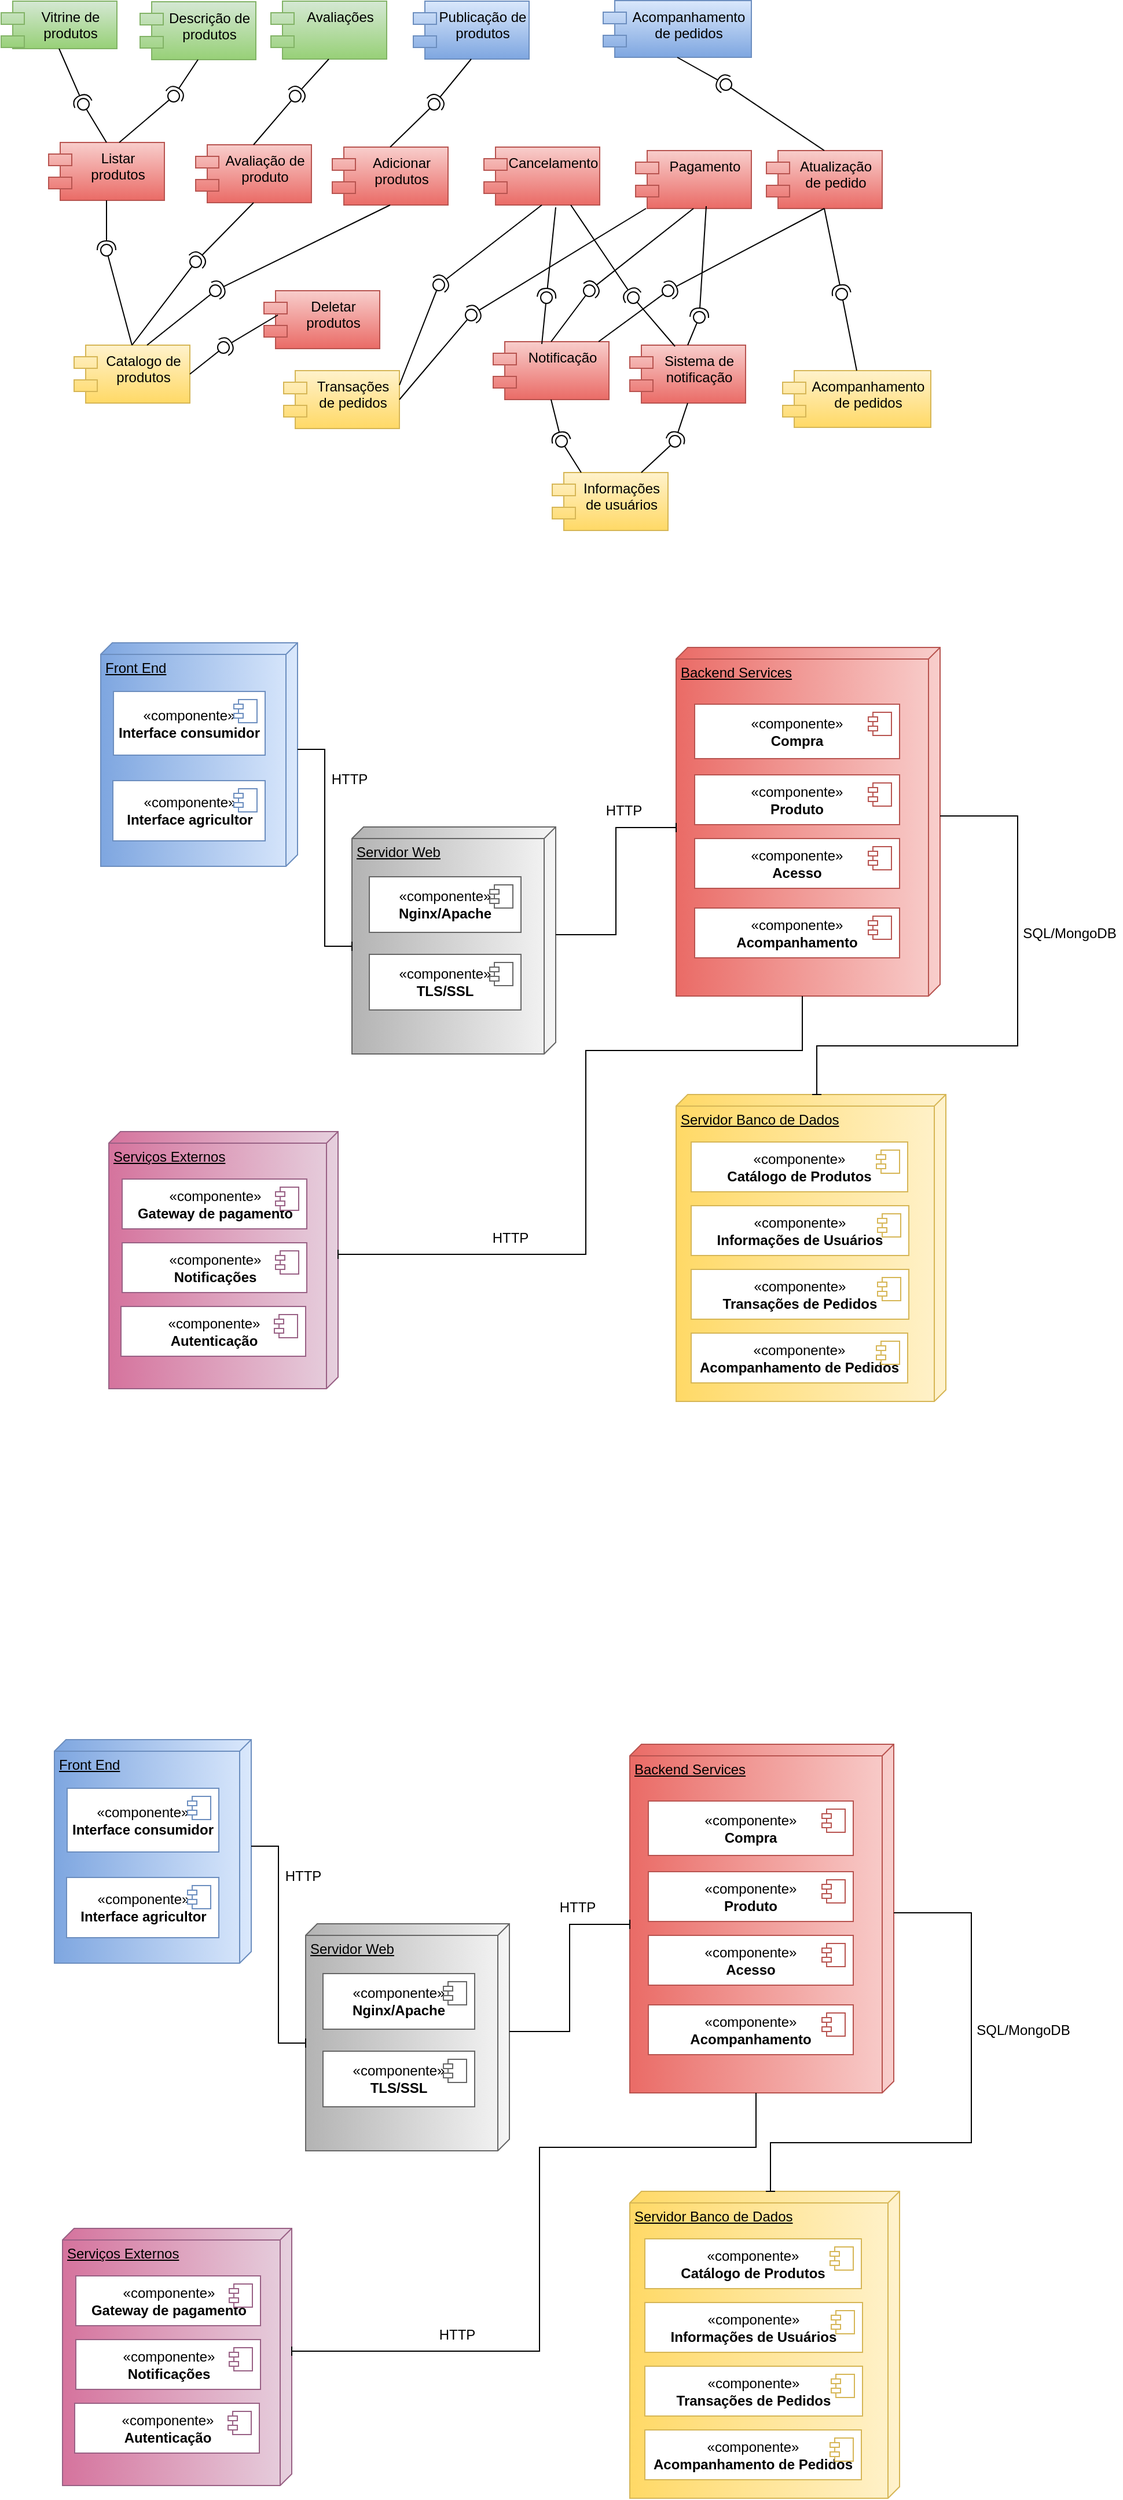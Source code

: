 <mxfile version="24.8.0">
  <diagram name="Página-1" id="Q1GDpHMXebuc5FLrC5qu">
    <mxGraphModel dx="1800" dy="1153" grid="0" gridSize="10" guides="1" tooltips="1" connect="1" arrows="1" fold="1" page="0" pageScale="1" pageWidth="827" pageHeight="1169" math="0" shadow="0">
      <root>
        <mxCell id="0" />
        <mxCell id="1" parent="0" />
        <mxCell id="FEOklc6rQLizEAP5TzJY-3" value="Vitrine de produtos" style="shape=module;align=left;spacingLeft=20;align=center;verticalAlign=top;whiteSpace=wrap;html=1;fillColor=#d5e8d4;strokeColor=#82b366;gradientColor=#97d077;" parent="1" vertex="1">
          <mxGeometry x="-263" y="-15" width="100" height="41" as="geometry" />
        </mxCell>
        <mxCell id="FEOklc6rQLizEAP5TzJY-4" value="Descrição de produtos" style="shape=module;align=left;spacingLeft=20;align=center;verticalAlign=top;whiteSpace=wrap;html=1;fillColor=#d5e8d4;strokeColor=#82b366;gradientColor=#97d077;" parent="1" vertex="1">
          <mxGeometry x="-143" y="-14.5" width="100" height="50" as="geometry" />
        </mxCell>
        <mxCell id="FEOklc6rQLizEAP5TzJY-5" value="Avaliações" style="shape=module;align=left;spacingLeft=20;align=center;verticalAlign=top;whiteSpace=wrap;html=1;fillColor=#d5e8d4;strokeColor=#82b366;gradientColor=#97d077;" parent="1" vertex="1">
          <mxGeometry x="-30" y="-15" width="100" height="50" as="geometry" />
        </mxCell>
        <mxCell id="FEOklc6rQLizEAP5TzJY-6" value="Publicação de produtos" style="shape=module;align=left;spacingLeft=20;align=center;verticalAlign=top;whiteSpace=wrap;html=1;fillColor=#dae8fc;gradientColor=#7ea6e0;strokeColor=#6c8ebf;" parent="1" vertex="1">
          <mxGeometry x="93" y="-15" width="100" height="50" as="geometry" />
        </mxCell>
        <mxCell id="FEOklc6rQLizEAP5TzJY-7" value="Acompanhamento de pedidos&lt;div&gt;&lt;br&gt;&lt;/div&gt;" style="shape=module;align=left;spacingLeft=20;align=center;verticalAlign=top;whiteSpace=wrap;html=1;fillColor=#dae8fc;gradientColor=#7ea6e0;strokeColor=#6c8ebf;" parent="1" vertex="1">
          <mxGeometry x="257" y="-15.5" width="128" height="49" as="geometry" />
        </mxCell>
        <mxCell id="FEOklc6rQLizEAP5TzJY-8" value="Pagamento" style="shape=module;align=left;spacingLeft=20;align=center;verticalAlign=top;whiteSpace=wrap;html=1;fillColor=#f8cecc;gradientColor=#ea6b66;strokeColor=#b85450;" parent="1" vertex="1">
          <mxGeometry x="285" y="114" width="100" height="50" as="geometry" />
        </mxCell>
        <mxCell id="FEOklc6rQLizEAP5TzJY-9" value="Notificação" style="shape=module;align=left;spacingLeft=20;align=center;verticalAlign=top;whiteSpace=wrap;html=1;fillColor=#f8cecc;gradientColor=#ea6b66;strokeColor=#b85450;" parent="1" vertex="1">
          <mxGeometry x="162" y="279" width="100" height="50" as="geometry" />
        </mxCell>
        <mxCell id="FEOklc6rQLizEAP5TzJY-10" value="Cancelamento" style="shape=module;align=left;spacingLeft=20;align=center;verticalAlign=top;whiteSpace=wrap;html=1;fillColor=#f8cecc;gradientColor=#ea6b66;strokeColor=#b85450;" parent="1" vertex="1">
          <mxGeometry x="154" y="111" width="100" height="50" as="geometry" />
        </mxCell>
        <mxCell id="FEOklc6rQLizEAP5TzJY-11" value="Adicionar produtos" style="shape=module;align=left;spacingLeft=20;align=center;verticalAlign=top;whiteSpace=wrap;html=1;fillColor=#f8cecc;gradientColor=#ea6b66;strokeColor=#b85450;" parent="1" vertex="1">
          <mxGeometry x="23" y="111" width="100" height="50" as="geometry" />
        </mxCell>
        <mxCell id="FEOklc6rQLizEAP5TzJY-12" value="Listar produtos" style="shape=module;align=left;spacingLeft=20;align=center;verticalAlign=top;whiteSpace=wrap;html=1;fillColor=#f8cecc;gradientColor=#ea6b66;strokeColor=#b85450;" parent="1" vertex="1">
          <mxGeometry x="-222" y="107" width="100" height="50" as="geometry" />
        </mxCell>
        <mxCell id="FEOklc6rQLizEAP5TzJY-13" value="Deletar produtos" style="shape=module;align=left;spacingLeft=20;align=center;verticalAlign=top;whiteSpace=wrap;html=1;fillColor=#f8cecc;gradientColor=#ea6b66;strokeColor=#b85450;" parent="1" vertex="1">
          <mxGeometry x="-36" y="235" width="100" height="50" as="geometry" />
        </mxCell>
        <mxCell id="FEOklc6rQLizEAP5TzJY-16" value="Atualização de pedido" style="shape=module;align=left;spacingLeft=20;align=center;verticalAlign=top;whiteSpace=wrap;html=1;fillColor=#f8cecc;gradientColor=#ea6b66;strokeColor=#b85450;" parent="1" vertex="1">
          <mxGeometry x="398" y="114" width="100" height="50" as="geometry" />
        </mxCell>
        <mxCell id="FEOklc6rQLizEAP5TzJY-17" value="Avaliação de produto" style="shape=module;align=left;spacingLeft=20;align=center;verticalAlign=top;whiteSpace=wrap;html=1;fillColor=#f8cecc;gradientColor=#ea6b66;strokeColor=#b85450;" parent="1" vertex="1">
          <mxGeometry x="-95" y="109" width="100" height="50" as="geometry" />
        </mxCell>
        <mxCell id="FEOklc6rQLizEAP5TzJY-18" value="Sistema de notificação" style="shape=module;align=left;spacingLeft=20;align=center;verticalAlign=top;whiteSpace=wrap;html=1;fillColor=#f8cecc;gradientColor=#ea6b66;strokeColor=#b85450;" parent="1" vertex="1">
          <mxGeometry x="280" y="282" width="100" height="50" as="geometry" />
        </mxCell>
        <mxCell id="FEOklc6rQLizEAP5TzJY-19" value="Catalogo de produtos" style="shape=module;align=left;spacingLeft=20;align=center;verticalAlign=top;whiteSpace=wrap;html=1;fillColor=#fff2cc;gradientColor=#ffd966;strokeColor=#d6b656;" parent="1" vertex="1">
          <mxGeometry x="-200" y="282" width="100" height="50" as="geometry" />
        </mxCell>
        <mxCell id="FEOklc6rQLizEAP5TzJY-20" value="Informações de usuários" style="shape=module;align=left;spacingLeft=20;align=center;verticalAlign=top;whiteSpace=wrap;html=1;fillColor=#fff2cc;gradientColor=#ffd966;strokeColor=#d6b656;" parent="1" vertex="1">
          <mxGeometry x="213" y="392" width="100" height="50" as="geometry" />
        </mxCell>
        <mxCell id="FEOklc6rQLizEAP5TzJY-21" value="Transações de pedidos" style="shape=module;align=left;spacingLeft=20;align=center;verticalAlign=top;whiteSpace=wrap;html=1;fillColor=#fff2cc;gradientColor=#ffd966;strokeColor=#d6b656;" parent="1" vertex="1">
          <mxGeometry x="-19" y="304" width="100" height="50" as="geometry" />
        </mxCell>
        <mxCell id="FEOklc6rQLizEAP5TzJY-39" value="" style="rounded=0;orthogonalLoop=1;jettySize=auto;html=1;endArrow=halfCircle;endFill=0;endSize=6;strokeWidth=1;sketch=0;exitX=0.5;exitY=1;exitDx=0;exitDy=0;" parent="1" source="FEOklc6rQLizEAP5TzJY-3" target="FEOklc6rQLizEAP5TzJY-41" edge="1">
          <mxGeometry relative="1" as="geometry">
            <mxPoint x="-141" y="72" as="sourcePoint" />
          </mxGeometry>
        </mxCell>
        <mxCell id="FEOklc6rQLizEAP5TzJY-40" value="" style="rounded=0;orthogonalLoop=1;jettySize=auto;html=1;endArrow=oval;endFill=0;sketch=0;sourcePerimeterSpacing=0;targetPerimeterSpacing=0;endSize=10;exitX=0.5;exitY=0;exitDx=0;exitDy=0;" parent="1" source="FEOklc6rQLizEAP5TzJY-12" target="FEOklc6rQLizEAP5TzJY-41" edge="1">
          <mxGeometry relative="1" as="geometry">
            <mxPoint x="-181" y="72" as="sourcePoint" />
          </mxGeometry>
        </mxCell>
        <mxCell id="FEOklc6rQLizEAP5TzJY-41" value="" style="ellipse;whiteSpace=wrap;html=1;align=center;aspect=fixed;fillColor=none;strokeColor=none;resizable=0;perimeter=centerPerimeter;rotatable=0;allowArrows=0;points=[];outlineConnect=1;" parent="1" vertex="1">
          <mxGeometry x="-197" y="69" width="10" height="10" as="geometry" />
        </mxCell>
        <mxCell id="FEOklc6rQLizEAP5TzJY-42" value="" style="rounded=0;orthogonalLoop=1;jettySize=auto;html=1;endArrow=halfCircle;endFill=0;endSize=6;strokeWidth=1;sketch=0;exitX=0.5;exitY=1;exitDx=0;exitDy=0;" parent="1" source="FEOklc6rQLizEAP5TzJY-4" target="FEOklc6rQLizEAP5TzJY-44" edge="1">
          <mxGeometry relative="1" as="geometry">
            <mxPoint x="-67" y="94" as="sourcePoint" />
          </mxGeometry>
        </mxCell>
        <mxCell id="FEOklc6rQLizEAP5TzJY-43" value="" style="rounded=0;orthogonalLoop=1;jettySize=auto;html=1;endArrow=oval;endFill=0;sketch=0;sourcePerimeterSpacing=0;targetPerimeterSpacing=0;endSize=10;exitX=0.61;exitY=0;exitDx=0;exitDy=0;exitPerimeter=0;" parent="1" source="FEOklc6rQLizEAP5TzJY-12" target="FEOklc6rQLizEAP5TzJY-44" edge="1">
          <mxGeometry relative="1" as="geometry">
            <mxPoint x="-163" y="121" as="sourcePoint" />
          </mxGeometry>
        </mxCell>
        <mxCell id="FEOklc6rQLizEAP5TzJY-44" value="" style="ellipse;whiteSpace=wrap;html=1;align=center;aspect=fixed;fillColor=none;strokeColor=none;resizable=0;perimeter=centerPerimeter;rotatable=0;allowArrows=0;points=[];outlineConnect=1;" parent="1" vertex="1">
          <mxGeometry x="-119" y="62" width="10" height="10" as="geometry" />
        </mxCell>
        <mxCell id="FEOklc6rQLizEAP5TzJY-45" value="" style="rounded=0;orthogonalLoop=1;jettySize=auto;html=1;endArrow=halfCircle;endFill=0;endSize=6;strokeWidth=1;sketch=0;exitX=0.5;exitY=1;exitDx=0;exitDy=0;" parent="1" source="FEOklc6rQLizEAP5TzJY-5" target="FEOklc6rQLizEAP5TzJY-47" edge="1">
          <mxGeometry relative="1" as="geometry">
            <mxPoint x="104" y="65" as="sourcePoint" />
          </mxGeometry>
        </mxCell>
        <mxCell id="FEOklc6rQLizEAP5TzJY-46" value="" style="rounded=0;orthogonalLoop=1;jettySize=auto;html=1;endArrow=oval;endFill=0;sketch=0;sourcePerimeterSpacing=0;targetPerimeterSpacing=0;endSize=10;exitX=0.5;exitY=0;exitDx=0;exitDy=0;" parent="1" source="FEOklc6rQLizEAP5TzJY-17" target="FEOklc6rQLizEAP5TzJY-47" edge="1">
          <mxGeometry relative="1" as="geometry">
            <mxPoint x="64" y="65" as="sourcePoint" />
          </mxGeometry>
        </mxCell>
        <mxCell id="FEOklc6rQLizEAP5TzJY-47" value="" style="ellipse;whiteSpace=wrap;html=1;align=center;aspect=fixed;fillColor=none;strokeColor=none;resizable=0;perimeter=centerPerimeter;rotatable=0;allowArrows=0;points=[];outlineConnect=1;" parent="1" vertex="1">
          <mxGeometry x="-14" y="62" width="10" height="10" as="geometry" />
        </mxCell>
        <mxCell id="FEOklc6rQLizEAP5TzJY-48" value="" style="rounded=0;orthogonalLoop=1;jettySize=auto;html=1;endArrow=halfCircle;endFill=0;endSize=6;strokeWidth=1;sketch=0;exitX=0.5;exitY=1;exitDx=0;exitDy=0;" parent="1" source="FEOklc6rQLizEAP5TzJY-6" target="FEOklc6rQLizEAP5TzJY-50" edge="1">
          <mxGeometry relative="1" as="geometry">
            <mxPoint x="222" y="64.5" as="sourcePoint" />
          </mxGeometry>
        </mxCell>
        <mxCell id="FEOklc6rQLizEAP5TzJY-49" value="" style="rounded=0;orthogonalLoop=1;jettySize=auto;html=1;endArrow=oval;endFill=0;sketch=0;sourcePerimeterSpacing=0;targetPerimeterSpacing=0;endSize=10;exitX=0.5;exitY=0;exitDx=0;exitDy=0;" parent="1" source="FEOklc6rQLizEAP5TzJY-11" target="FEOklc6rQLizEAP5TzJY-50" edge="1">
          <mxGeometry relative="1" as="geometry">
            <mxPoint x="182" y="64.5" as="sourcePoint" />
          </mxGeometry>
        </mxCell>
        <mxCell id="FEOklc6rQLizEAP5TzJY-50" value="" style="ellipse;whiteSpace=wrap;html=1;align=center;aspect=fixed;fillColor=none;strokeColor=none;resizable=0;perimeter=centerPerimeter;rotatable=0;allowArrows=0;points=[];outlineConnect=1;" parent="1" vertex="1">
          <mxGeometry x="106" y="69" width="10" height="10" as="geometry" />
        </mxCell>
        <mxCell id="FEOklc6rQLizEAP5TzJY-54" value="" style="rounded=0;orthogonalLoop=1;jettySize=auto;html=1;endArrow=halfCircle;endFill=0;endSize=6;strokeWidth=1;sketch=0;exitX=0.5;exitY=1;exitDx=0;exitDy=0;" parent="1" source="FEOklc6rQLizEAP5TzJY-7" target="FEOklc6rQLizEAP5TzJY-56" edge="1">
          <mxGeometry relative="1" as="geometry">
            <mxPoint x="518" y="58" as="sourcePoint" />
          </mxGeometry>
        </mxCell>
        <mxCell id="FEOklc6rQLizEAP5TzJY-55" value="" style="rounded=0;orthogonalLoop=1;jettySize=auto;html=1;endArrow=oval;endFill=0;sketch=0;sourcePerimeterSpacing=0;targetPerimeterSpacing=0;endSize=10;exitX=0.5;exitY=0;exitDx=0;exitDy=0;" parent="1" source="FEOklc6rQLizEAP5TzJY-16" target="FEOklc6rQLizEAP5TzJY-56" edge="1">
          <mxGeometry relative="1" as="geometry">
            <mxPoint x="478" y="58" as="sourcePoint" />
          </mxGeometry>
        </mxCell>
        <mxCell id="FEOklc6rQLizEAP5TzJY-56" value="" style="ellipse;whiteSpace=wrap;html=1;align=center;aspect=fixed;fillColor=none;strokeColor=none;resizable=0;perimeter=centerPerimeter;rotatable=0;allowArrows=0;points=[];outlineConnect=1;" parent="1" vertex="1">
          <mxGeometry x="358" y="52" width="10" height="10" as="geometry" />
        </mxCell>
        <mxCell id="FEOklc6rQLizEAP5TzJY-57" value="" style="rounded=0;orthogonalLoop=1;jettySize=auto;html=1;endArrow=halfCircle;endFill=0;endSize=6;strokeWidth=1;sketch=0;exitX=0.5;exitY=1;exitDx=0;exitDy=0;" parent="1" source="FEOklc6rQLizEAP5TzJY-12" target="FEOklc6rQLizEAP5TzJY-59" edge="1">
          <mxGeometry relative="1" as="geometry">
            <mxPoint x="-158" y="195" as="sourcePoint" />
          </mxGeometry>
        </mxCell>
        <mxCell id="FEOklc6rQLizEAP5TzJY-58" value="" style="rounded=0;orthogonalLoop=1;jettySize=auto;html=1;endArrow=oval;endFill=0;sketch=0;sourcePerimeterSpacing=0;targetPerimeterSpacing=0;endSize=10;exitX=0.5;exitY=0;exitDx=0;exitDy=0;" parent="1" source="FEOklc6rQLizEAP5TzJY-19" target="FEOklc6rQLizEAP5TzJY-59" edge="1">
          <mxGeometry relative="1" as="geometry">
            <mxPoint x="-169" y="236" as="sourcePoint" />
          </mxGeometry>
        </mxCell>
        <mxCell id="FEOklc6rQLizEAP5TzJY-59" value="" style="ellipse;whiteSpace=wrap;html=1;align=center;aspect=fixed;fillColor=none;strokeColor=none;resizable=0;perimeter=centerPerimeter;rotatable=0;allowArrows=0;points=[];outlineConnect=1;" parent="1" vertex="1">
          <mxGeometry x="-177" y="195" width="10" height="10" as="geometry" />
        </mxCell>
        <mxCell id="FEOklc6rQLizEAP5TzJY-60" value="" style="rounded=0;orthogonalLoop=1;jettySize=auto;html=1;endArrow=halfCircle;endFill=0;endSize=6;strokeWidth=1;sketch=0;exitX=0.5;exitY=1;exitDx=0;exitDy=0;" parent="1" source="FEOklc6rQLizEAP5TzJY-11" target="FEOklc6rQLizEAP5TzJY-62" edge="1">
          <mxGeometry relative="1" as="geometry">
            <mxPoint x="213" y="215" as="sourcePoint" />
          </mxGeometry>
        </mxCell>
        <mxCell id="FEOklc6rQLizEAP5TzJY-61" value="" style="rounded=0;orthogonalLoop=1;jettySize=auto;html=1;endArrow=oval;endFill=0;sketch=0;sourcePerimeterSpacing=0;targetPerimeterSpacing=0;endSize=10;exitX=0.63;exitY=0;exitDx=0;exitDy=0;exitPerimeter=0;" parent="1" source="FEOklc6rQLizEAP5TzJY-19" target="FEOklc6rQLizEAP5TzJY-62" edge="1">
          <mxGeometry relative="1" as="geometry">
            <mxPoint x="176" y="222" as="sourcePoint" />
          </mxGeometry>
        </mxCell>
        <mxCell id="FEOklc6rQLizEAP5TzJY-62" value="" style="ellipse;whiteSpace=wrap;html=1;align=center;aspect=fixed;fillColor=none;strokeColor=none;resizable=0;perimeter=centerPerimeter;rotatable=0;allowArrows=0;points=[];outlineConnect=1;" parent="1" vertex="1">
          <mxGeometry x="-83" y="230" width="10" height="10" as="geometry" />
        </mxCell>
        <mxCell id="FEOklc6rQLizEAP5TzJY-63" value="" style="rounded=0;orthogonalLoop=1;jettySize=auto;html=1;endArrow=halfCircle;endFill=0;endSize=6;strokeWidth=1;sketch=0;exitX=0.12;exitY=0.42;exitDx=0;exitDy=0;exitPerimeter=0;" parent="1" source="FEOklc6rQLizEAP5TzJY-13" target="FEOklc6rQLizEAP5TzJY-65" edge="1">
          <mxGeometry relative="1" as="geometry">
            <mxPoint x="216" y="222" as="sourcePoint" />
          </mxGeometry>
        </mxCell>
        <mxCell id="FEOklc6rQLizEAP5TzJY-64" value="" style="rounded=0;orthogonalLoop=1;jettySize=auto;html=1;endArrow=oval;endFill=0;sketch=0;sourcePerimeterSpacing=0;targetPerimeterSpacing=0;endSize=10;exitX=1;exitY=0.5;exitDx=0;exitDy=0;" parent="1" source="FEOklc6rQLizEAP5TzJY-19" target="FEOklc6rQLizEAP5TzJY-65" edge="1">
          <mxGeometry relative="1" as="geometry">
            <mxPoint x="176" y="222" as="sourcePoint" />
          </mxGeometry>
        </mxCell>
        <mxCell id="FEOklc6rQLizEAP5TzJY-65" value="" style="ellipse;whiteSpace=wrap;html=1;align=center;aspect=fixed;fillColor=none;strokeColor=none;resizable=0;perimeter=centerPerimeter;rotatable=0;allowArrows=0;points=[];outlineConnect=1;" parent="1" vertex="1">
          <mxGeometry x="-76" y="279" width="10" height="10" as="geometry" />
        </mxCell>
        <mxCell id="FEOklc6rQLizEAP5TzJY-66" value="" style="rounded=0;orthogonalLoop=1;jettySize=auto;html=1;endArrow=halfCircle;endFill=0;endSize=6;strokeWidth=1;sketch=0;" parent="1" source="FEOklc6rQLizEAP5TzJY-8" target="FEOklc6rQLizEAP5TzJY-68" edge="1">
          <mxGeometry relative="1" as="geometry">
            <mxPoint x="177" y="184" as="sourcePoint" />
          </mxGeometry>
        </mxCell>
        <mxCell id="FEOklc6rQLizEAP5TzJY-67" value="" style="rounded=0;orthogonalLoop=1;jettySize=auto;html=1;endArrow=oval;endFill=0;sketch=0;sourcePerimeterSpacing=0;targetPerimeterSpacing=0;endSize=10;exitX=1;exitY=0.5;exitDx=0;exitDy=0;" parent="1" source="FEOklc6rQLizEAP5TzJY-21" target="FEOklc6rQLizEAP5TzJY-68" edge="1">
          <mxGeometry relative="1" as="geometry">
            <mxPoint x="47" y="328" as="sourcePoint" />
          </mxGeometry>
        </mxCell>
        <mxCell id="FEOklc6rQLizEAP5TzJY-68" value="" style="ellipse;whiteSpace=wrap;html=1;align=center;aspect=fixed;fillColor=none;strokeColor=none;resizable=0;perimeter=centerPerimeter;rotatable=0;allowArrows=0;points=[];outlineConnect=1;" parent="1" vertex="1">
          <mxGeometry x="138" y="251" width="10" height="10" as="geometry" />
        </mxCell>
        <mxCell id="FEOklc6rQLizEAP5TzJY-69" value="" style="rounded=0;orthogonalLoop=1;jettySize=auto;html=1;endArrow=halfCircle;endFill=0;endSize=6;strokeWidth=1;sketch=0;exitX=0.5;exitY=1;exitDx=0;exitDy=0;" parent="1" source="FEOklc6rQLizEAP5TzJY-10" target="FEOklc6rQLizEAP5TzJY-71" edge="1">
          <mxGeometry relative="1" as="geometry">
            <mxPoint x="216" y="222" as="sourcePoint" />
          </mxGeometry>
        </mxCell>
        <mxCell id="FEOklc6rQLizEAP5TzJY-70" value="" style="rounded=0;orthogonalLoop=1;jettySize=auto;html=1;endArrow=oval;endFill=0;sketch=0;sourcePerimeterSpacing=0;targetPerimeterSpacing=0;endSize=10;exitX=1;exitY=0.25;exitDx=0;exitDy=0;" parent="1" source="FEOklc6rQLizEAP5TzJY-21" target="FEOklc6rQLizEAP5TzJY-71" edge="1">
          <mxGeometry relative="1" as="geometry">
            <mxPoint x="176" y="222" as="sourcePoint" />
          </mxGeometry>
        </mxCell>
        <mxCell id="FEOklc6rQLizEAP5TzJY-71" value="" style="ellipse;whiteSpace=wrap;html=1;align=center;aspect=fixed;fillColor=none;strokeColor=none;resizable=0;perimeter=centerPerimeter;rotatable=0;allowArrows=0;points=[];outlineConnect=1;" parent="1" vertex="1">
          <mxGeometry x="110" y="225" width="10" height="10" as="geometry" />
        </mxCell>
        <mxCell id="FEOklc6rQLizEAP5TzJY-72" value="" style="rounded=0;orthogonalLoop=1;jettySize=auto;html=1;endArrow=halfCircle;endFill=0;endSize=6;strokeWidth=1;sketch=0;exitX=0.5;exitY=1;exitDx=0;exitDy=0;" parent="1" source="FEOklc6rQLizEAP5TzJY-17" target="FEOklc6rQLizEAP5TzJY-74" edge="1">
          <mxGeometry relative="1" as="geometry">
            <mxPoint x="216" y="224" as="sourcePoint" />
          </mxGeometry>
        </mxCell>
        <mxCell id="FEOklc6rQLizEAP5TzJY-73" value="" style="rounded=0;orthogonalLoop=1;jettySize=auto;html=1;endArrow=oval;endFill=0;sketch=0;sourcePerimeterSpacing=0;targetPerimeterSpacing=0;endSize=10;exitX=0.5;exitY=0;exitDx=0;exitDy=0;" parent="1" source="FEOklc6rQLizEAP5TzJY-19" target="FEOklc6rQLizEAP5TzJY-74" edge="1">
          <mxGeometry relative="1" as="geometry">
            <mxPoint x="176" y="224" as="sourcePoint" />
          </mxGeometry>
        </mxCell>
        <mxCell id="FEOklc6rQLizEAP5TzJY-74" value="" style="ellipse;whiteSpace=wrap;html=1;align=center;aspect=fixed;fillColor=none;strokeColor=none;resizable=0;perimeter=centerPerimeter;rotatable=0;allowArrows=0;points=[];outlineConnect=1;" parent="1" vertex="1">
          <mxGeometry x="-100" y="205" width="10" height="10" as="geometry" />
        </mxCell>
        <mxCell id="FEOklc6rQLizEAP5TzJY-75" value="" style="rounded=0;orthogonalLoop=1;jettySize=auto;html=1;endArrow=halfCircle;endFill=0;endSize=6;strokeWidth=1;sketch=0;exitX=0.5;exitY=1;exitDx=0;exitDy=0;" parent="1" source="FEOklc6rQLizEAP5TzJY-18" target="FEOklc6rQLizEAP5TzJY-77" edge="1">
          <mxGeometry relative="1" as="geometry">
            <mxPoint x="216" y="224" as="sourcePoint" />
          </mxGeometry>
        </mxCell>
        <mxCell id="FEOklc6rQLizEAP5TzJY-76" value="" style="rounded=0;orthogonalLoop=1;jettySize=auto;html=1;endArrow=oval;endFill=0;sketch=0;sourcePerimeterSpacing=0;targetPerimeterSpacing=0;endSize=10;" parent="1" source="FEOklc6rQLizEAP5TzJY-20" target="FEOklc6rQLizEAP5TzJY-77" edge="1">
          <mxGeometry relative="1" as="geometry">
            <mxPoint x="176" y="224" as="sourcePoint" />
          </mxGeometry>
        </mxCell>
        <mxCell id="FEOklc6rQLizEAP5TzJY-77" value="" style="ellipse;whiteSpace=wrap;html=1;align=center;aspect=fixed;fillColor=none;strokeColor=none;resizable=0;perimeter=centerPerimeter;rotatable=0;allowArrows=0;points=[];outlineConnect=1;" parent="1" vertex="1">
          <mxGeometry x="314" y="360" width="10" height="10" as="geometry" />
        </mxCell>
        <mxCell id="FEOklc6rQLizEAP5TzJY-78" value="" style="rounded=0;orthogonalLoop=1;jettySize=auto;html=1;endArrow=halfCircle;endFill=0;endSize=6;strokeWidth=1;sketch=0;exitX=0.61;exitY=0.96;exitDx=0;exitDy=0;exitPerimeter=0;" parent="1" source="FEOklc6rQLizEAP5TzJY-8" target="FEOklc6rQLizEAP5TzJY-80" edge="1">
          <mxGeometry relative="1" as="geometry">
            <mxPoint x="216" y="224" as="sourcePoint" />
          </mxGeometry>
        </mxCell>
        <mxCell id="FEOklc6rQLizEAP5TzJY-79" value="" style="rounded=0;orthogonalLoop=1;jettySize=auto;html=1;endArrow=oval;endFill=0;sketch=0;sourcePerimeterSpacing=0;targetPerimeterSpacing=0;endSize=10;exitX=0.5;exitY=0;exitDx=0;exitDy=0;" parent="1" source="FEOklc6rQLizEAP5TzJY-18" target="FEOklc6rQLizEAP5TzJY-80" edge="1">
          <mxGeometry relative="1" as="geometry">
            <mxPoint x="176" y="224" as="sourcePoint" />
          </mxGeometry>
        </mxCell>
        <mxCell id="FEOklc6rQLizEAP5TzJY-80" value="" style="ellipse;whiteSpace=wrap;html=1;align=center;aspect=fixed;fillColor=none;strokeColor=none;resizable=0;perimeter=centerPerimeter;rotatable=0;allowArrows=0;points=[];outlineConnect=1;" parent="1" vertex="1">
          <mxGeometry x="335" y="253" width="10" height="10" as="geometry" />
        </mxCell>
        <mxCell id="FEOklc6rQLizEAP5TzJY-81" value="" style="rounded=0;orthogonalLoop=1;jettySize=auto;html=1;endArrow=halfCircle;endFill=0;endSize=6;strokeWidth=1;sketch=0;exitX=0.75;exitY=1;exitDx=0;exitDy=0;" parent="1" source="FEOklc6rQLizEAP5TzJY-10" target="FEOklc6rQLizEAP5TzJY-83" edge="1">
          <mxGeometry relative="1" as="geometry">
            <mxPoint x="216" y="224" as="sourcePoint" />
          </mxGeometry>
        </mxCell>
        <mxCell id="FEOklc6rQLizEAP5TzJY-82" value="" style="rounded=0;orthogonalLoop=1;jettySize=auto;html=1;endArrow=oval;endFill=0;sketch=0;sourcePerimeterSpacing=0;targetPerimeterSpacing=0;endSize=10;exitX=0.39;exitY=0.02;exitDx=0;exitDy=0;exitPerimeter=0;" parent="1" source="FEOklc6rQLizEAP5TzJY-18" target="FEOklc6rQLizEAP5TzJY-83" edge="1">
          <mxGeometry relative="1" as="geometry">
            <mxPoint x="176" y="224" as="sourcePoint" />
          </mxGeometry>
        </mxCell>
        <mxCell id="FEOklc6rQLizEAP5TzJY-83" value="" style="ellipse;whiteSpace=wrap;html=1;align=center;aspect=fixed;fillColor=none;strokeColor=none;resizable=0;perimeter=centerPerimeter;rotatable=0;allowArrows=0;points=[];outlineConnect=1;" parent="1" vertex="1">
          <mxGeometry x="278" y="236" width="10" height="10" as="geometry" />
        </mxCell>
        <mxCell id="FEOklc6rQLizEAP5TzJY-87" value="" style="rounded=0;orthogonalLoop=1;jettySize=auto;html=1;endArrow=halfCircle;endFill=0;endSize=6;strokeWidth=1;sketch=0;exitX=0.5;exitY=1;exitDx=0;exitDy=0;" parent="1" source="FEOklc6rQLizEAP5TzJY-9" target="FEOklc6rQLizEAP5TzJY-89" edge="1">
          <mxGeometry relative="1" as="geometry">
            <mxPoint x="110" y="253" as="sourcePoint" />
          </mxGeometry>
        </mxCell>
        <mxCell id="FEOklc6rQLizEAP5TzJY-88" value="" style="rounded=0;orthogonalLoop=1;jettySize=auto;html=1;endArrow=oval;endFill=0;sketch=0;sourcePerimeterSpacing=0;targetPerimeterSpacing=0;endSize=10;exitX=0.25;exitY=0;exitDx=0;exitDy=0;" parent="1" source="FEOklc6rQLizEAP5TzJY-20" target="FEOklc6rQLizEAP5TzJY-89" edge="1">
          <mxGeometry relative="1" as="geometry">
            <mxPoint x="70" y="253" as="sourcePoint" />
          </mxGeometry>
        </mxCell>
        <mxCell id="FEOklc6rQLizEAP5TzJY-89" value="" style="ellipse;whiteSpace=wrap;html=1;align=center;aspect=fixed;fillColor=none;strokeColor=none;resizable=0;perimeter=centerPerimeter;rotatable=0;allowArrows=0;points=[];outlineConnect=1;" parent="1" vertex="1">
          <mxGeometry x="216" y="360" width="10" height="10" as="geometry" />
        </mxCell>
        <mxCell id="FEOklc6rQLizEAP5TzJY-90" value="" style="rounded=0;orthogonalLoop=1;jettySize=auto;html=1;endArrow=halfCircle;endFill=0;endSize=6;strokeWidth=1;sketch=0;exitX=0.5;exitY=1;exitDx=0;exitDy=0;" parent="1" source="FEOklc6rQLizEAP5TzJY-8" target="FEOklc6rQLizEAP5TzJY-92" edge="1">
          <mxGeometry relative="1" as="geometry">
            <mxPoint x="110" y="253" as="sourcePoint" />
          </mxGeometry>
        </mxCell>
        <mxCell id="FEOklc6rQLizEAP5TzJY-91" value="" style="rounded=0;orthogonalLoop=1;jettySize=auto;html=1;endArrow=oval;endFill=0;sketch=0;sourcePerimeterSpacing=0;targetPerimeterSpacing=0;endSize=10;exitX=0.5;exitY=0;exitDx=0;exitDy=0;" parent="1" source="FEOklc6rQLizEAP5TzJY-9" target="FEOklc6rQLizEAP5TzJY-92" edge="1">
          <mxGeometry relative="1" as="geometry">
            <mxPoint x="70" y="253" as="sourcePoint" />
          </mxGeometry>
        </mxCell>
        <mxCell id="FEOklc6rQLizEAP5TzJY-92" value="" style="ellipse;whiteSpace=wrap;html=1;align=center;aspect=fixed;fillColor=none;strokeColor=none;resizable=0;perimeter=centerPerimeter;rotatable=0;allowArrows=0;points=[];outlineConnect=1;" parent="1" vertex="1">
          <mxGeometry x="240" y="230" width="10" height="10" as="geometry" />
        </mxCell>
        <mxCell id="-LfRWELSsx1RldstCh8m-2" value="Acompanhamento de pedidos&lt;div&gt;&lt;br&gt;&lt;/div&gt;" style="shape=module;align=left;spacingLeft=20;align=center;verticalAlign=top;whiteSpace=wrap;html=1;fillColor=#fff2cc;gradientColor=#ffd966;strokeColor=#d6b656;" parent="1" vertex="1">
          <mxGeometry x="412" y="304" width="128" height="49" as="geometry" />
        </mxCell>
        <mxCell id="-LfRWELSsx1RldstCh8m-3" value="" style="rounded=0;orthogonalLoop=1;jettySize=auto;html=1;endArrow=halfCircle;endFill=0;endSize=6;strokeWidth=1;sketch=0;exitX=0.5;exitY=1;exitDx=0;exitDy=0;" parent="1" source="FEOklc6rQLizEAP5TzJY-16" target="-LfRWELSsx1RldstCh8m-5" edge="1">
          <mxGeometry relative="1" as="geometry">
            <mxPoint x="127" y="263" as="sourcePoint" />
          </mxGeometry>
        </mxCell>
        <mxCell id="-LfRWELSsx1RldstCh8m-4" value="" style="rounded=0;orthogonalLoop=1;jettySize=auto;html=1;endArrow=oval;endFill=0;sketch=0;sourcePerimeterSpacing=0;targetPerimeterSpacing=0;endSize=10;exitX=0.5;exitY=0;exitDx=0;exitDy=0;" parent="1" source="-LfRWELSsx1RldstCh8m-2" target="-LfRWELSsx1RldstCh8m-5" edge="1">
          <mxGeometry relative="1" as="geometry">
            <mxPoint x="87" y="263" as="sourcePoint" />
          </mxGeometry>
        </mxCell>
        <mxCell id="-LfRWELSsx1RldstCh8m-5" value="" style="ellipse;whiteSpace=wrap;html=1;align=center;aspect=fixed;fillColor=none;strokeColor=none;resizable=0;perimeter=centerPerimeter;rotatable=0;allowArrows=0;points=[];outlineConnect=1;" parent="1" vertex="1">
          <mxGeometry x="458" y="233" width="10" height="10" as="geometry" />
        </mxCell>
        <mxCell id="-LfRWELSsx1RldstCh8m-6" value="" style="rounded=0;orthogonalLoop=1;jettySize=auto;html=1;endArrow=halfCircle;endFill=0;endSize=6;strokeWidth=1;sketch=0;exitX=0.62;exitY=1.04;exitDx=0;exitDy=0;exitPerimeter=0;" parent="1" source="FEOklc6rQLizEAP5TzJY-10" target="-LfRWELSsx1RldstCh8m-8" edge="1">
          <mxGeometry relative="1" as="geometry">
            <mxPoint x="127" y="163" as="sourcePoint" />
          </mxGeometry>
        </mxCell>
        <mxCell id="-LfRWELSsx1RldstCh8m-7" value="" style="rounded=0;orthogonalLoop=1;jettySize=auto;html=1;endArrow=oval;endFill=0;sketch=0;sourcePerimeterSpacing=0;targetPerimeterSpacing=0;endSize=10;exitX=0.42;exitY=0.04;exitDx=0;exitDy=0;exitPerimeter=0;" parent="1" source="FEOklc6rQLizEAP5TzJY-9" target="-LfRWELSsx1RldstCh8m-8" edge="1">
          <mxGeometry relative="1" as="geometry">
            <mxPoint x="87" y="163" as="sourcePoint" />
          </mxGeometry>
        </mxCell>
        <mxCell id="-LfRWELSsx1RldstCh8m-8" value="" style="ellipse;whiteSpace=wrap;html=1;align=center;aspect=fixed;fillColor=none;strokeColor=none;resizable=0;perimeter=centerPerimeter;rotatable=0;allowArrows=0;points=[];outlineConnect=1;" parent="1" vertex="1">
          <mxGeometry x="203" y="236" width="10" height="10" as="geometry" />
        </mxCell>
        <mxCell id="-LfRWELSsx1RldstCh8m-9" value="" style="rounded=0;orthogonalLoop=1;jettySize=auto;html=1;endArrow=halfCircle;endFill=0;endSize=6;strokeWidth=1;sketch=0;exitX=0.5;exitY=1;exitDx=0;exitDy=0;" parent="1" source="FEOklc6rQLizEAP5TzJY-16" target="-LfRWELSsx1RldstCh8m-11" edge="1">
          <mxGeometry relative="1" as="geometry">
            <mxPoint x="127" y="163" as="sourcePoint" />
          </mxGeometry>
        </mxCell>
        <mxCell id="-LfRWELSsx1RldstCh8m-10" value="" style="rounded=0;orthogonalLoop=1;jettySize=auto;html=1;endArrow=oval;endFill=0;sketch=0;sourcePerimeterSpacing=0;targetPerimeterSpacing=0;endSize=10;exitX=0.91;exitY=0;exitDx=0;exitDy=0;exitPerimeter=0;" parent="1" source="FEOklc6rQLizEAP5TzJY-9" target="-LfRWELSsx1RldstCh8m-11" edge="1">
          <mxGeometry relative="1" as="geometry">
            <mxPoint x="87" y="163" as="sourcePoint" />
          </mxGeometry>
        </mxCell>
        <mxCell id="-LfRWELSsx1RldstCh8m-11" value="" style="ellipse;whiteSpace=wrap;html=1;align=center;aspect=fixed;fillColor=none;strokeColor=none;resizable=0;perimeter=centerPerimeter;rotatable=0;allowArrows=0;points=[];outlineConnect=1;" parent="1" vertex="1">
          <mxGeometry x="308" y="230" width="10" height="10" as="geometry" />
        </mxCell>
        <mxCell id="-LfRWELSsx1RldstCh8m-14" value="Front End" style="verticalAlign=top;align=left;spacingTop=8;spacingLeft=2;spacingRight=12;shape=cube;size=10;direction=south;fontStyle=4;html=1;whiteSpace=wrap;fillColor=#dae8fc;gradientColor=#7ea6e0;strokeColor=#6C8EBF;" parent="1" vertex="1">
          <mxGeometry x="-177" y="539" width="170" height="193" as="geometry" />
        </mxCell>
        <mxCell id="-LfRWELSsx1RldstCh8m-15" value="Servidor Web" style="verticalAlign=top;align=left;spacingTop=8;spacingLeft=2;spacingRight=12;shape=cube;size=10;direction=south;fontStyle=4;html=1;whiteSpace=wrap;fillColor=#f5f5f5;gradientColor=#b3b3b3;strokeColor=#666666;" parent="1" vertex="1">
          <mxGeometry x="40" y="698" width="176" height="196" as="geometry" />
        </mxCell>
        <mxCell id="-LfRWELSsx1RldstCh8m-16" value="Backend Services&lt;div&gt;&lt;br&gt;&lt;/div&gt;" style="verticalAlign=top;align=left;spacingTop=8;spacingLeft=2;spacingRight=12;shape=cube;size=10;direction=south;fontStyle=4;html=1;whiteSpace=wrap;fillColor=#f8cecc;strokeColor=#b85450;gradientColor=#ea6b66;" parent="1" vertex="1">
          <mxGeometry x="320" y="543" width="228" height="301" as="geometry" />
        </mxCell>
        <mxCell id="-LfRWELSsx1RldstCh8m-17" value="Servidor Banco de Dados" style="verticalAlign=top;align=left;spacingTop=8;spacingLeft=2;spacingRight=12;shape=cube;size=10;direction=south;fontStyle=4;html=1;whiteSpace=wrap;fillColor=#fff2cc;gradientColor=#ffd966;strokeColor=#D6B656;" parent="1" vertex="1">
          <mxGeometry x="320" y="929" width="233" height="265" as="geometry" />
        </mxCell>
        <mxCell id="-LfRWELSsx1RldstCh8m-18" value="Serviços Externos" style="verticalAlign=top;align=left;spacingTop=8;spacingLeft=2;spacingRight=12;shape=cube;size=10;direction=south;fontStyle=4;html=1;whiteSpace=wrap;fillColor=#e6d0de;strokeColor=#996185;gradientColor=#d5739d;" parent="1" vertex="1">
          <mxGeometry x="-170" y="961" width="198" height="222" as="geometry" />
        </mxCell>
        <mxCell id="-LfRWELSsx1RldstCh8m-21" value="«componente»&lt;br&gt;&lt;b&gt;Interface consumidor&lt;/b&gt;" style="html=1;dropTarget=0;whiteSpace=wrap;strokeColor=#6C8EBF;" parent="1" vertex="1">
          <mxGeometry x="-166" y="581" width="131" height="55" as="geometry" />
        </mxCell>
        <mxCell id="-LfRWELSsx1RldstCh8m-22" value="" style="shape=module;jettyWidth=8;jettyHeight=4;strokeColor=#6C8EBF;" parent="-LfRWELSsx1RldstCh8m-21" vertex="1">
          <mxGeometry x="1" width="20" height="20" relative="1" as="geometry">
            <mxPoint x="-27" y="7" as="offset" />
          </mxGeometry>
        </mxCell>
        <mxCell id="-LfRWELSsx1RldstCh8m-23" value="«componente»&lt;br&gt;&lt;b&gt;Interface agricultor&lt;/b&gt;" style="html=1;dropTarget=0;whiteSpace=wrap;strokeColor=#6C8EBF;" parent="1" vertex="1">
          <mxGeometry x="-166.5" y="658" width="131.5" height="52" as="geometry" />
        </mxCell>
        <mxCell id="-LfRWELSsx1RldstCh8m-24" value="" style="shape=module;jettyWidth=8;jettyHeight=4;strokeColor=#6C8EBF;" parent="-LfRWELSsx1RldstCh8m-23" vertex="1">
          <mxGeometry x="1" width="20" height="20" relative="1" as="geometry">
            <mxPoint x="-27" y="7" as="offset" />
          </mxGeometry>
        </mxCell>
        <mxCell id="-LfRWELSsx1RldstCh8m-27" value="«componente»&lt;br&gt;&lt;b&gt;Compra&lt;/b&gt;" style="html=1;dropTarget=0;whiteSpace=wrap;strokeColor=#B85450;" parent="1" vertex="1">
          <mxGeometry x="336" y="592" width="177" height="47" as="geometry" />
        </mxCell>
        <mxCell id="-LfRWELSsx1RldstCh8m-28" value="" style="shape=module;jettyWidth=8;jettyHeight=4;strokeColor=#B85450;" parent="-LfRWELSsx1RldstCh8m-27" vertex="1">
          <mxGeometry x="1" width="20" height="20" relative="1" as="geometry">
            <mxPoint x="-27" y="7" as="offset" />
          </mxGeometry>
        </mxCell>
        <mxCell id="-LfRWELSsx1RldstCh8m-29" value="«componente»&lt;br&gt;&lt;b&gt;Produto&lt;/b&gt;" style="html=1;dropTarget=0;whiteSpace=wrap;strokeColor=#B85450;" parent="1" vertex="1">
          <mxGeometry x="336" y="653" width="177" height="43" as="geometry" />
        </mxCell>
        <mxCell id="-LfRWELSsx1RldstCh8m-30" value="" style="shape=module;jettyWidth=8;jettyHeight=4;strokeColor=#B85450;" parent="-LfRWELSsx1RldstCh8m-29" vertex="1">
          <mxGeometry x="1" width="20" height="20" relative="1" as="geometry">
            <mxPoint x="-27" y="7" as="offset" />
          </mxGeometry>
        </mxCell>
        <mxCell id="-LfRWELSsx1RldstCh8m-31" value="«componente»&lt;br&gt;&lt;b&gt;Acesso&lt;/b&gt;" style="html=1;dropTarget=0;whiteSpace=wrap;strokeColor=#B85450;" parent="1" vertex="1">
          <mxGeometry x="336" y="708" width="177" height="43" as="geometry" />
        </mxCell>
        <mxCell id="-LfRWELSsx1RldstCh8m-32" value="" style="shape=module;jettyWidth=8;jettyHeight=4;strokeColor=#B85450;" parent="-LfRWELSsx1RldstCh8m-31" vertex="1">
          <mxGeometry x="1" width="20" height="20" relative="1" as="geometry">
            <mxPoint x="-27" y="7" as="offset" />
          </mxGeometry>
        </mxCell>
        <mxCell id="-LfRWELSsx1RldstCh8m-33" value="«componente»&lt;br&gt;&lt;b&gt;Acompanhamento&lt;/b&gt;" style="html=1;dropTarget=0;whiteSpace=wrap;strokeColor=#B85450;" parent="1" vertex="1">
          <mxGeometry x="336" y="768" width="177" height="43" as="geometry" />
        </mxCell>
        <mxCell id="-LfRWELSsx1RldstCh8m-34" value="" style="shape=module;jettyWidth=8;jettyHeight=4;strokeColor=#B85450;" parent="-LfRWELSsx1RldstCh8m-33" vertex="1">
          <mxGeometry x="1" width="20" height="20" relative="1" as="geometry">
            <mxPoint x="-27" y="7" as="offset" />
          </mxGeometry>
        </mxCell>
        <mxCell id="-LfRWELSsx1RldstCh8m-35" value="«componente»&lt;br&gt;&lt;b&gt;Catálogo de Produtos&lt;/b&gt;" style="html=1;dropTarget=0;whiteSpace=wrap;strokeColor=#D6B656;" parent="1" vertex="1">
          <mxGeometry x="333" y="970" width="187" height="43" as="geometry" />
        </mxCell>
        <mxCell id="-LfRWELSsx1RldstCh8m-36" value="" style="shape=module;jettyWidth=8;jettyHeight=4;strokeColor=#D6B656;" parent="-LfRWELSsx1RldstCh8m-35" vertex="1">
          <mxGeometry x="1" width="20" height="20" relative="1" as="geometry">
            <mxPoint x="-27" y="7" as="offset" />
          </mxGeometry>
        </mxCell>
        <mxCell id="-LfRWELSsx1RldstCh8m-37" value="«componente»&lt;br&gt;&lt;b&gt;Informações de Usuários&lt;/b&gt;" style="html=1;dropTarget=0;whiteSpace=wrap;strokeColor=#D6B656;" parent="1" vertex="1">
          <mxGeometry x="333" y="1025" width="188" height="43" as="geometry" />
        </mxCell>
        <mxCell id="-LfRWELSsx1RldstCh8m-38" value="" style="shape=module;jettyWidth=8;jettyHeight=4;strokeColor=#D6B656;" parent="-LfRWELSsx1RldstCh8m-37" vertex="1">
          <mxGeometry x="1" width="20" height="20" relative="1" as="geometry">
            <mxPoint x="-27" y="7" as="offset" />
          </mxGeometry>
        </mxCell>
        <mxCell id="-LfRWELSsx1RldstCh8m-39" value="«componente»&lt;br&gt;&lt;b&gt;Transações de Pedidos&lt;/b&gt;" style="html=1;dropTarget=0;whiteSpace=wrap;strokeColor=#D6B656;" parent="1" vertex="1">
          <mxGeometry x="333" y="1080" width="188" height="43" as="geometry" />
        </mxCell>
        <mxCell id="-LfRWELSsx1RldstCh8m-40" value="" style="shape=module;jettyWidth=8;jettyHeight=4;strokeColor=#D6B656;" parent="-LfRWELSsx1RldstCh8m-39" vertex="1">
          <mxGeometry x="1" width="20" height="20" relative="1" as="geometry">
            <mxPoint x="-27" y="7" as="offset" />
          </mxGeometry>
        </mxCell>
        <mxCell id="-LfRWELSsx1RldstCh8m-41" value="«componente»&lt;br&gt;&lt;b&gt;Acompanhamento de Pedidos&lt;/b&gt;" style="html=1;dropTarget=0;whiteSpace=wrap;strokeColor=#D6B656;" parent="1" vertex="1">
          <mxGeometry x="333" y="1135" width="187" height="43" as="geometry" />
        </mxCell>
        <mxCell id="-LfRWELSsx1RldstCh8m-42" value="" style="shape=module;jettyWidth=8;jettyHeight=4;strokeColor=#D6B656;" parent="-LfRWELSsx1RldstCh8m-41" vertex="1">
          <mxGeometry x="1" width="20" height="20" relative="1" as="geometry">
            <mxPoint x="-27" y="7" as="offset" />
          </mxGeometry>
        </mxCell>
        <mxCell id="n29bfjtb1rB-AN8v75Xj-3" value="«componente»&lt;br&gt;&lt;b&gt;Nginx/Apache&lt;/b&gt;" style="html=1;dropTarget=0;whiteSpace=wrap;strokeColor=#666666;" parent="1" vertex="1">
          <mxGeometry x="55" y="741" width="131" height="48" as="geometry" />
        </mxCell>
        <mxCell id="n29bfjtb1rB-AN8v75Xj-4" value="" style="shape=module;jettyWidth=8;jettyHeight=4;strokeColor=#666666;" parent="n29bfjtb1rB-AN8v75Xj-3" vertex="1">
          <mxGeometry x="1" width="20" height="20" relative="1" as="geometry">
            <mxPoint x="-27" y="7" as="offset" />
          </mxGeometry>
        </mxCell>
        <mxCell id="n29bfjtb1rB-AN8v75Xj-5" value="«componente»&lt;br&gt;&lt;b&gt;TLS/SSL&lt;/b&gt;" style="html=1;dropTarget=0;whiteSpace=wrap;strokeColor=#666666;" parent="1" vertex="1">
          <mxGeometry x="55" y="808" width="131" height="48" as="geometry" />
        </mxCell>
        <mxCell id="n29bfjtb1rB-AN8v75Xj-6" value="" style="shape=module;jettyWidth=8;jettyHeight=4;strokeColor=#666666;" parent="n29bfjtb1rB-AN8v75Xj-5" vertex="1">
          <mxGeometry x="1" width="20" height="20" relative="1" as="geometry">
            <mxPoint x="-27" y="7" as="offset" />
          </mxGeometry>
        </mxCell>
        <mxCell id="n29bfjtb1rB-AN8v75Xj-9" value="«componente»&lt;br&gt;&lt;b&gt;Gateway de pagamento&lt;/b&gt;" style="html=1;dropTarget=0;whiteSpace=wrap;strokeColor=#996185;" parent="1" vertex="1">
          <mxGeometry x="-158.5" y="1002" width="159.5" height="43" as="geometry" />
        </mxCell>
        <mxCell id="n29bfjtb1rB-AN8v75Xj-10" value="" style="shape=module;jettyWidth=8;jettyHeight=4;strokeColor=#996185;" parent="n29bfjtb1rB-AN8v75Xj-9" vertex="1">
          <mxGeometry x="1" width="20" height="20" relative="1" as="geometry">
            <mxPoint x="-27" y="7" as="offset" />
          </mxGeometry>
        </mxCell>
        <mxCell id="n29bfjtb1rB-AN8v75Xj-11" value="«componente»&lt;br&gt;&lt;b&gt;Notificações&lt;/b&gt;" style="html=1;dropTarget=0;whiteSpace=wrap;strokeColor=#996185;" parent="1" vertex="1">
          <mxGeometry x="-158.5" y="1057" width="159.5" height="43" as="geometry" />
        </mxCell>
        <mxCell id="n29bfjtb1rB-AN8v75Xj-12" value="" style="shape=module;jettyWidth=8;jettyHeight=4;strokeColor=#996185;" parent="n29bfjtb1rB-AN8v75Xj-11" vertex="1">
          <mxGeometry x="1" width="20" height="20" relative="1" as="geometry">
            <mxPoint x="-27" y="7" as="offset" />
          </mxGeometry>
        </mxCell>
        <mxCell id="n29bfjtb1rB-AN8v75Xj-13" value="«componente»&lt;br&gt;&lt;b&gt;Autenticação&lt;/b&gt;" style="html=1;dropTarget=0;whiteSpace=wrap;strokeColor=#996185;" parent="1" vertex="1">
          <mxGeometry x="-159.5" y="1112" width="159.5" height="43" as="geometry" />
        </mxCell>
        <mxCell id="n29bfjtb1rB-AN8v75Xj-14" value="" style="shape=module;jettyWidth=8;jettyHeight=4;strokeColor=#996185;" parent="n29bfjtb1rB-AN8v75Xj-13" vertex="1">
          <mxGeometry x="1" width="20" height="20" relative="1" as="geometry">
            <mxPoint x="-27" y="7" as="offset" />
          </mxGeometry>
        </mxCell>
        <mxCell id="n29bfjtb1rB-AN8v75Xj-15" style="edgeStyle=orthogonalEdgeStyle;rounded=0;orthogonalLoop=1;jettySize=auto;html=1;exitX=0;exitY=0;exitDx=92;exitDy=0;exitPerimeter=0;entryX=0;entryY=0;entryDx=103;entryDy=176;entryPerimeter=0;endArrow=baseDash;endFill=0;" parent="1" source="-LfRWELSsx1RldstCh8m-14" target="-LfRWELSsx1RldstCh8m-15" edge="1">
          <mxGeometry relative="1" as="geometry" />
        </mxCell>
        <mxCell id="n29bfjtb1rB-AN8v75Xj-19" style="edgeStyle=orthogonalEdgeStyle;rounded=0;orthogonalLoop=1;jettySize=auto;html=1;exitX=0;exitY=0;exitDx=93;exitDy=0;exitPerimeter=0;entryX=0;entryY=0;entryDx=155.5;entryDy=228;entryPerimeter=0;endArrow=baseDash;endFill=0;" parent="1" source="-LfRWELSsx1RldstCh8m-15" target="-LfRWELSsx1RldstCh8m-16" edge="1">
          <mxGeometry relative="1" as="geometry" />
        </mxCell>
        <mxCell id="n29bfjtb1rB-AN8v75Xj-20" style="edgeStyle=orthogonalEdgeStyle;rounded=0;orthogonalLoop=1;jettySize=auto;html=1;exitX=0;exitY=0;exitDx=145.5;exitDy=0;exitPerimeter=0;entryX=0;entryY=0;entryDx=0;entryDy=111.5;entryPerimeter=0;endArrow=baseDash;endFill=0;" parent="1" source="-LfRWELSsx1RldstCh8m-16" target="-LfRWELSsx1RldstCh8m-17" edge="1">
          <mxGeometry relative="1" as="geometry">
            <Array as="points">
              <mxPoint x="615" y="689" />
              <mxPoint x="615" y="887" />
              <mxPoint x="442" y="887" />
            </Array>
          </mxGeometry>
        </mxCell>
        <mxCell id="n29bfjtb1rB-AN8v75Xj-23" style="edgeStyle=orthogonalEdgeStyle;rounded=0;orthogonalLoop=1;jettySize=auto;html=1;exitX=0;exitY=0;exitDx=301;exitDy=119;exitPerimeter=0;entryX=0;entryY=0;entryDx=106;entryDy=0;entryPerimeter=0;endArrow=baseDash;endFill=0;" parent="1" source="-LfRWELSsx1RldstCh8m-16" target="-LfRWELSsx1RldstCh8m-18" edge="1">
          <mxGeometry relative="1" as="geometry">
            <Array as="points">
              <mxPoint x="429" y="891" />
              <mxPoint x="242" y="891" />
              <mxPoint x="242" y="1067" />
            </Array>
          </mxGeometry>
        </mxCell>
        <mxCell id="n29bfjtb1rB-AN8v75Xj-24" value="HTTP" style="text;strokeColor=none;align=center;fillColor=none;html=1;verticalAlign=middle;whiteSpace=wrap;rounded=0;" parent="1" vertex="1">
          <mxGeometry x="132" y="1032" width="90" height="42" as="geometry" />
        </mxCell>
        <mxCell id="n29bfjtb1rB-AN8v75Xj-25" value="HTTP" style="text;strokeColor=none;align=center;fillColor=none;html=1;verticalAlign=middle;whiteSpace=wrap;rounded=0;" parent="1" vertex="1">
          <mxGeometry x="-7" y="636" width="90" height="42" as="geometry" />
        </mxCell>
        <mxCell id="n29bfjtb1rB-AN8v75Xj-26" value="HTTP" style="text;strokeColor=none;align=center;fillColor=none;html=1;verticalAlign=middle;whiteSpace=wrap;rounded=0;" parent="1" vertex="1">
          <mxGeometry x="230" y="663" width="90" height="42" as="geometry" />
        </mxCell>
        <mxCell id="n29bfjtb1rB-AN8v75Xj-27" value="SQL/MongoDB" style="text;strokeColor=none;align=center;fillColor=none;html=1;verticalAlign=middle;whiteSpace=wrap;rounded=0;" parent="1" vertex="1">
          <mxGeometry x="615" y="769" width="90" height="42" as="geometry" />
        </mxCell>
        <mxCell id="l4UtpFljAAOKm2rbPqK7-1" value="Front End" style="verticalAlign=top;align=left;spacingTop=8;spacingLeft=2;spacingRight=12;shape=cube;size=10;direction=south;fontStyle=4;html=1;whiteSpace=wrap;fillColor=#dae8fc;gradientColor=#7ea6e0;strokeColor=#6C8EBF;" vertex="1" parent="1">
          <mxGeometry x="-217" y="1486" width="170" height="193" as="geometry" />
        </mxCell>
        <mxCell id="l4UtpFljAAOKm2rbPqK7-2" value="Servidor Web" style="verticalAlign=top;align=left;spacingTop=8;spacingLeft=2;spacingRight=12;shape=cube;size=10;direction=south;fontStyle=4;html=1;whiteSpace=wrap;fillColor=#f5f5f5;gradientColor=#b3b3b3;strokeColor=#666666;" vertex="1" parent="1">
          <mxGeometry y="1645" width="176" height="196" as="geometry" />
        </mxCell>
        <mxCell id="l4UtpFljAAOKm2rbPqK7-3" value="Backend Services&lt;div&gt;&lt;br&gt;&lt;/div&gt;" style="verticalAlign=top;align=left;spacingTop=8;spacingLeft=2;spacingRight=12;shape=cube;size=10;direction=south;fontStyle=4;html=1;whiteSpace=wrap;fillColor=#f8cecc;strokeColor=#b85450;gradientColor=#ea6b66;" vertex="1" parent="1">
          <mxGeometry x="280" y="1490" width="228" height="301" as="geometry" />
        </mxCell>
        <mxCell id="l4UtpFljAAOKm2rbPqK7-4" value="Servidor Banco de Dados" style="verticalAlign=top;align=left;spacingTop=8;spacingLeft=2;spacingRight=12;shape=cube;size=10;direction=south;fontStyle=4;html=1;whiteSpace=wrap;fillColor=#fff2cc;gradientColor=#ffd966;strokeColor=#D6B656;" vertex="1" parent="1">
          <mxGeometry x="280" y="1876" width="233" height="265" as="geometry" />
        </mxCell>
        <mxCell id="l4UtpFljAAOKm2rbPqK7-5" value="Serviços Externos" style="verticalAlign=top;align=left;spacingTop=8;spacingLeft=2;spacingRight=12;shape=cube;size=10;direction=south;fontStyle=4;html=1;whiteSpace=wrap;fillColor=#e6d0de;strokeColor=#996185;gradientColor=#d5739d;" vertex="1" parent="1">
          <mxGeometry x="-210" y="1908" width="198" height="222" as="geometry" />
        </mxCell>
        <mxCell id="l4UtpFljAAOKm2rbPqK7-6" value="«componente»&lt;br&gt;&lt;b&gt;Interface consumidor&lt;/b&gt;" style="html=1;dropTarget=0;whiteSpace=wrap;strokeColor=#6C8EBF;" vertex="1" parent="1">
          <mxGeometry x="-206" y="1528" width="131" height="55" as="geometry" />
        </mxCell>
        <mxCell id="l4UtpFljAAOKm2rbPqK7-7" value="" style="shape=module;jettyWidth=8;jettyHeight=4;strokeColor=#6C8EBF;" vertex="1" parent="l4UtpFljAAOKm2rbPqK7-6">
          <mxGeometry x="1" width="20" height="20" relative="1" as="geometry">
            <mxPoint x="-27" y="7" as="offset" />
          </mxGeometry>
        </mxCell>
        <mxCell id="l4UtpFljAAOKm2rbPqK7-8" value="«componente»&lt;br&gt;&lt;b&gt;Interface agricultor&lt;/b&gt;" style="html=1;dropTarget=0;whiteSpace=wrap;strokeColor=#6C8EBF;" vertex="1" parent="1">
          <mxGeometry x="-206.5" y="1605" width="131.5" height="52" as="geometry" />
        </mxCell>
        <mxCell id="l4UtpFljAAOKm2rbPqK7-9" value="" style="shape=module;jettyWidth=8;jettyHeight=4;strokeColor=#6C8EBF;" vertex="1" parent="l4UtpFljAAOKm2rbPqK7-8">
          <mxGeometry x="1" width="20" height="20" relative="1" as="geometry">
            <mxPoint x="-27" y="7" as="offset" />
          </mxGeometry>
        </mxCell>
        <mxCell id="l4UtpFljAAOKm2rbPqK7-10" value="«componente»&lt;br&gt;&lt;b&gt;Compra&lt;/b&gt;" style="html=1;dropTarget=0;whiteSpace=wrap;strokeColor=#B85450;" vertex="1" parent="1">
          <mxGeometry x="296" y="1539" width="177" height="47" as="geometry" />
        </mxCell>
        <mxCell id="l4UtpFljAAOKm2rbPqK7-11" value="" style="shape=module;jettyWidth=8;jettyHeight=4;strokeColor=#B85450;" vertex="1" parent="l4UtpFljAAOKm2rbPqK7-10">
          <mxGeometry x="1" width="20" height="20" relative="1" as="geometry">
            <mxPoint x="-27" y="7" as="offset" />
          </mxGeometry>
        </mxCell>
        <mxCell id="l4UtpFljAAOKm2rbPqK7-12" value="«componente»&lt;br&gt;&lt;b&gt;Produto&lt;/b&gt;" style="html=1;dropTarget=0;whiteSpace=wrap;strokeColor=#B85450;" vertex="1" parent="1">
          <mxGeometry x="296" y="1600" width="177" height="43" as="geometry" />
        </mxCell>
        <mxCell id="l4UtpFljAAOKm2rbPqK7-13" value="" style="shape=module;jettyWidth=8;jettyHeight=4;strokeColor=#B85450;" vertex="1" parent="l4UtpFljAAOKm2rbPqK7-12">
          <mxGeometry x="1" width="20" height="20" relative="1" as="geometry">
            <mxPoint x="-27" y="7" as="offset" />
          </mxGeometry>
        </mxCell>
        <mxCell id="l4UtpFljAAOKm2rbPqK7-14" value="«componente»&lt;br&gt;&lt;b&gt;Acesso&lt;/b&gt;" style="html=1;dropTarget=0;whiteSpace=wrap;strokeColor=#B85450;" vertex="1" parent="1">
          <mxGeometry x="296" y="1655" width="177" height="43" as="geometry" />
        </mxCell>
        <mxCell id="l4UtpFljAAOKm2rbPqK7-15" value="" style="shape=module;jettyWidth=8;jettyHeight=4;strokeColor=#B85450;" vertex="1" parent="l4UtpFljAAOKm2rbPqK7-14">
          <mxGeometry x="1" width="20" height="20" relative="1" as="geometry">
            <mxPoint x="-27" y="7" as="offset" />
          </mxGeometry>
        </mxCell>
        <mxCell id="l4UtpFljAAOKm2rbPqK7-16" value="«componente»&lt;br&gt;&lt;b&gt;Acompanhamento&lt;/b&gt;" style="html=1;dropTarget=0;whiteSpace=wrap;strokeColor=#B85450;" vertex="1" parent="1">
          <mxGeometry x="296" y="1715" width="177" height="43" as="geometry" />
        </mxCell>
        <mxCell id="l4UtpFljAAOKm2rbPqK7-17" value="" style="shape=module;jettyWidth=8;jettyHeight=4;strokeColor=#B85450;" vertex="1" parent="l4UtpFljAAOKm2rbPqK7-16">
          <mxGeometry x="1" width="20" height="20" relative="1" as="geometry">
            <mxPoint x="-27" y="7" as="offset" />
          </mxGeometry>
        </mxCell>
        <mxCell id="l4UtpFljAAOKm2rbPqK7-18" value="«componente»&lt;br&gt;&lt;b&gt;Catálogo de Produtos&lt;/b&gt;" style="html=1;dropTarget=0;whiteSpace=wrap;strokeColor=#D6B656;" vertex="1" parent="1">
          <mxGeometry x="293" y="1917" width="187" height="43" as="geometry" />
        </mxCell>
        <mxCell id="l4UtpFljAAOKm2rbPqK7-19" value="" style="shape=module;jettyWidth=8;jettyHeight=4;strokeColor=#D6B656;" vertex="1" parent="l4UtpFljAAOKm2rbPqK7-18">
          <mxGeometry x="1" width="20" height="20" relative="1" as="geometry">
            <mxPoint x="-27" y="7" as="offset" />
          </mxGeometry>
        </mxCell>
        <mxCell id="l4UtpFljAAOKm2rbPqK7-20" value="«componente»&lt;br&gt;&lt;b&gt;Informações de Usuários&lt;/b&gt;" style="html=1;dropTarget=0;whiteSpace=wrap;strokeColor=#D6B656;" vertex="1" parent="1">
          <mxGeometry x="293" y="1972" width="188" height="43" as="geometry" />
        </mxCell>
        <mxCell id="l4UtpFljAAOKm2rbPqK7-21" value="" style="shape=module;jettyWidth=8;jettyHeight=4;strokeColor=#D6B656;" vertex="1" parent="l4UtpFljAAOKm2rbPqK7-20">
          <mxGeometry x="1" width="20" height="20" relative="1" as="geometry">
            <mxPoint x="-27" y="7" as="offset" />
          </mxGeometry>
        </mxCell>
        <mxCell id="l4UtpFljAAOKm2rbPqK7-22" value="«componente»&lt;br&gt;&lt;b&gt;Transações de Pedidos&lt;/b&gt;" style="html=1;dropTarget=0;whiteSpace=wrap;strokeColor=#D6B656;" vertex="1" parent="1">
          <mxGeometry x="293" y="2027" width="188" height="43" as="geometry" />
        </mxCell>
        <mxCell id="l4UtpFljAAOKm2rbPqK7-23" value="" style="shape=module;jettyWidth=8;jettyHeight=4;strokeColor=#D6B656;" vertex="1" parent="l4UtpFljAAOKm2rbPqK7-22">
          <mxGeometry x="1" width="20" height="20" relative="1" as="geometry">
            <mxPoint x="-27" y="7" as="offset" />
          </mxGeometry>
        </mxCell>
        <mxCell id="l4UtpFljAAOKm2rbPqK7-24" value="«componente»&lt;br&gt;&lt;b&gt;Acompanhamento de Pedidos&lt;/b&gt;" style="html=1;dropTarget=0;whiteSpace=wrap;strokeColor=#D6B656;" vertex="1" parent="1">
          <mxGeometry x="293" y="2082" width="187" height="43" as="geometry" />
        </mxCell>
        <mxCell id="l4UtpFljAAOKm2rbPqK7-25" value="" style="shape=module;jettyWidth=8;jettyHeight=4;strokeColor=#D6B656;" vertex="1" parent="l4UtpFljAAOKm2rbPqK7-24">
          <mxGeometry x="1" width="20" height="20" relative="1" as="geometry">
            <mxPoint x="-27" y="7" as="offset" />
          </mxGeometry>
        </mxCell>
        <mxCell id="l4UtpFljAAOKm2rbPqK7-26" value="«componente»&lt;br&gt;&lt;b&gt;Nginx/Apache&lt;/b&gt;" style="html=1;dropTarget=0;whiteSpace=wrap;strokeColor=#666666;" vertex="1" parent="1">
          <mxGeometry x="15" y="1688" width="131" height="48" as="geometry" />
        </mxCell>
        <mxCell id="l4UtpFljAAOKm2rbPqK7-27" value="" style="shape=module;jettyWidth=8;jettyHeight=4;strokeColor=#666666;" vertex="1" parent="l4UtpFljAAOKm2rbPqK7-26">
          <mxGeometry x="1" width="20" height="20" relative="1" as="geometry">
            <mxPoint x="-27" y="7" as="offset" />
          </mxGeometry>
        </mxCell>
        <mxCell id="l4UtpFljAAOKm2rbPqK7-28" value="«componente»&lt;br&gt;&lt;b&gt;TLS/SSL&lt;/b&gt;" style="html=1;dropTarget=0;whiteSpace=wrap;strokeColor=#666666;" vertex="1" parent="1">
          <mxGeometry x="15" y="1755" width="131" height="48" as="geometry" />
        </mxCell>
        <mxCell id="l4UtpFljAAOKm2rbPqK7-29" value="" style="shape=module;jettyWidth=8;jettyHeight=4;strokeColor=#666666;" vertex="1" parent="l4UtpFljAAOKm2rbPqK7-28">
          <mxGeometry x="1" width="20" height="20" relative="1" as="geometry">
            <mxPoint x="-27" y="7" as="offset" />
          </mxGeometry>
        </mxCell>
        <mxCell id="l4UtpFljAAOKm2rbPqK7-30" value="«componente»&lt;br&gt;&lt;b&gt;Gateway de pagamento&lt;/b&gt;" style="html=1;dropTarget=0;whiteSpace=wrap;strokeColor=#996185;" vertex="1" parent="1">
          <mxGeometry x="-198.5" y="1949" width="159.5" height="43" as="geometry" />
        </mxCell>
        <mxCell id="l4UtpFljAAOKm2rbPqK7-31" value="" style="shape=module;jettyWidth=8;jettyHeight=4;strokeColor=#996185;" vertex="1" parent="l4UtpFljAAOKm2rbPqK7-30">
          <mxGeometry x="1" width="20" height="20" relative="1" as="geometry">
            <mxPoint x="-27" y="7" as="offset" />
          </mxGeometry>
        </mxCell>
        <mxCell id="l4UtpFljAAOKm2rbPqK7-32" value="«componente»&lt;br&gt;&lt;b&gt;Notificações&lt;/b&gt;" style="html=1;dropTarget=0;whiteSpace=wrap;strokeColor=#996185;" vertex="1" parent="1">
          <mxGeometry x="-198.5" y="2004" width="159.5" height="43" as="geometry" />
        </mxCell>
        <mxCell id="l4UtpFljAAOKm2rbPqK7-33" value="" style="shape=module;jettyWidth=8;jettyHeight=4;strokeColor=#996185;" vertex="1" parent="l4UtpFljAAOKm2rbPqK7-32">
          <mxGeometry x="1" width="20" height="20" relative="1" as="geometry">
            <mxPoint x="-27" y="7" as="offset" />
          </mxGeometry>
        </mxCell>
        <mxCell id="l4UtpFljAAOKm2rbPqK7-34" value="«componente»&lt;br&gt;&lt;b&gt;Autenticação&lt;/b&gt;" style="html=1;dropTarget=0;whiteSpace=wrap;strokeColor=#996185;" vertex="1" parent="1">
          <mxGeometry x="-199.5" y="2059" width="159.5" height="43" as="geometry" />
        </mxCell>
        <mxCell id="l4UtpFljAAOKm2rbPqK7-35" value="" style="shape=module;jettyWidth=8;jettyHeight=4;strokeColor=#996185;" vertex="1" parent="l4UtpFljAAOKm2rbPqK7-34">
          <mxGeometry x="1" width="20" height="20" relative="1" as="geometry">
            <mxPoint x="-27" y="7" as="offset" />
          </mxGeometry>
        </mxCell>
        <mxCell id="l4UtpFljAAOKm2rbPqK7-36" style="edgeStyle=orthogonalEdgeStyle;rounded=0;orthogonalLoop=1;jettySize=auto;html=1;exitX=0;exitY=0;exitDx=92;exitDy=0;exitPerimeter=0;entryX=0;entryY=0;entryDx=103;entryDy=176;entryPerimeter=0;endArrow=baseDash;endFill=0;" edge="1" parent="1" source="l4UtpFljAAOKm2rbPqK7-1" target="l4UtpFljAAOKm2rbPqK7-2">
          <mxGeometry relative="1" as="geometry" />
        </mxCell>
        <mxCell id="l4UtpFljAAOKm2rbPqK7-37" style="edgeStyle=orthogonalEdgeStyle;rounded=0;orthogonalLoop=1;jettySize=auto;html=1;exitX=0;exitY=0;exitDx=93;exitDy=0;exitPerimeter=0;entryX=0;entryY=0;entryDx=155.5;entryDy=228;entryPerimeter=0;endArrow=baseDash;endFill=0;" edge="1" parent="1" source="l4UtpFljAAOKm2rbPqK7-2" target="l4UtpFljAAOKm2rbPqK7-3">
          <mxGeometry relative="1" as="geometry" />
        </mxCell>
        <mxCell id="l4UtpFljAAOKm2rbPqK7-38" style="edgeStyle=orthogonalEdgeStyle;rounded=0;orthogonalLoop=1;jettySize=auto;html=1;exitX=0;exitY=0;exitDx=145.5;exitDy=0;exitPerimeter=0;entryX=0;entryY=0;entryDx=0;entryDy=111.5;entryPerimeter=0;endArrow=baseDash;endFill=0;" edge="1" parent="1" source="l4UtpFljAAOKm2rbPqK7-3" target="l4UtpFljAAOKm2rbPqK7-4">
          <mxGeometry relative="1" as="geometry">
            <Array as="points">
              <mxPoint x="575" y="1636" />
              <mxPoint x="575" y="1834" />
              <mxPoint x="402" y="1834" />
            </Array>
          </mxGeometry>
        </mxCell>
        <mxCell id="l4UtpFljAAOKm2rbPqK7-39" style="edgeStyle=orthogonalEdgeStyle;rounded=0;orthogonalLoop=1;jettySize=auto;html=1;exitX=0;exitY=0;exitDx=301;exitDy=119;exitPerimeter=0;entryX=0;entryY=0;entryDx=106;entryDy=0;entryPerimeter=0;endArrow=baseDash;endFill=0;" edge="1" parent="1" source="l4UtpFljAAOKm2rbPqK7-3" target="l4UtpFljAAOKm2rbPqK7-5">
          <mxGeometry relative="1" as="geometry">
            <Array as="points">
              <mxPoint x="389" y="1838" />
              <mxPoint x="202" y="1838" />
              <mxPoint x="202" y="2014" />
            </Array>
          </mxGeometry>
        </mxCell>
        <mxCell id="l4UtpFljAAOKm2rbPqK7-40" value="HTTP" style="text;strokeColor=none;align=center;fillColor=none;html=1;verticalAlign=middle;whiteSpace=wrap;rounded=0;" vertex="1" parent="1">
          <mxGeometry x="86" y="1979" width="90" height="42" as="geometry" />
        </mxCell>
        <mxCell id="l4UtpFljAAOKm2rbPqK7-41" value="HTTP" style="text;strokeColor=none;align=center;fillColor=none;html=1;verticalAlign=middle;whiteSpace=wrap;rounded=0;" vertex="1" parent="1">
          <mxGeometry x="-47" y="1583" width="90" height="42" as="geometry" />
        </mxCell>
        <mxCell id="l4UtpFljAAOKm2rbPqK7-42" value="HTTP" style="text;strokeColor=none;align=center;fillColor=none;html=1;verticalAlign=middle;whiteSpace=wrap;rounded=0;" vertex="1" parent="1">
          <mxGeometry x="190" y="1610" width="90" height="42" as="geometry" />
        </mxCell>
        <mxCell id="l4UtpFljAAOKm2rbPqK7-43" value="SQL/MongoDB" style="text;strokeColor=none;align=center;fillColor=none;html=1;verticalAlign=middle;whiteSpace=wrap;rounded=0;" vertex="1" parent="1">
          <mxGeometry x="575" y="1716" width="90" height="42" as="geometry" />
        </mxCell>
      </root>
    </mxGraphModel>
  </diagram>
</mxfile>
